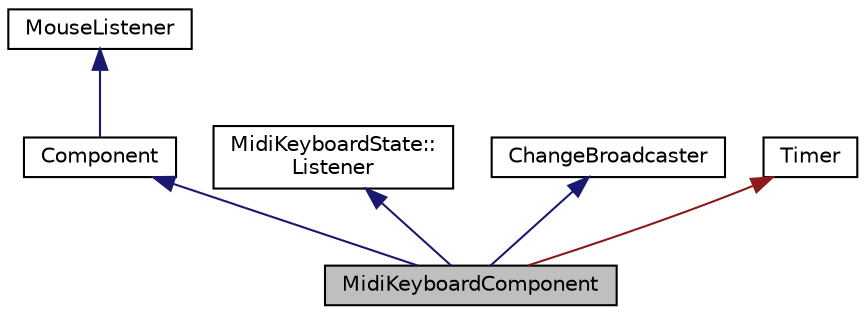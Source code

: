 digraph "MidiKeyboardComponent"
{
  bgcolor="transparent";
  edge [fontname="Helvetica",fontsize="10",labelfontname="Helvetica",labelfontsize="10"];
  node [fontname="Helvetica",fontsize="10",shape=record];
  Node0 [label="MidiKeyboardComponent",height=0.2,width=0.4,color="black", fillcolor="grey75", style="filled", fontcolor="black"];
  Node1 -> Node0 [dir="back",color="midnightblue",fontsize="10",style="solid",fontname="Helvetica"];
  Node1 [label="Component",height=0.2,width=0.4,color="black",URL="$classComponent.html",tooltip="The base class for all JUCE user-interface objects. "];
  Node2 -> Node1 [dir="back",color="midnightblue",fontsize="10",style="solid",fontname="Helvetica"];
  Node2 [label="MouseListener",height=0.2,width=0.4,color="black",URL="$classMouseListener.html",tooltip="A MouseListener can be registered with a component to receive callbacks about mouse events that happe..."];
  Node3 -> Node0 [dir="back",color="midnightblue",fontsize="10",style="solid",fontname="Helvetica"];
  Node3 [label="MidiKeyboardState::\lListener",height=0.2,width=0.4,color="black",URL="$classMidiKeyboardState_1_1Listener.html",tooltip="Receives events from a MidiKeyboardState object. "];
  Node4 -> Node0 [dir="back",color="midnightblue",fontsize="10",style="solid",fontname="Helvetica"];
  Node4 [label="ChangeBroadcaster",height=0.2,width=0.4,color="black",URL="$classChangeBroadcaster.html",tooltip="Holds a list of ChangeListeners, and sends messages to them when instructed. "];
  Node5 -> Node0 [dir="back",color="firebrick4",fontsize="10",style="solid",fontname="Helvetica"];
  Node5 [label="Timer",height=0.2,width=0.4,color="black",URL="$classTimer.html",tooltip="Makes repeated callbacks to a virtual method at a specified time interval. "];
}

